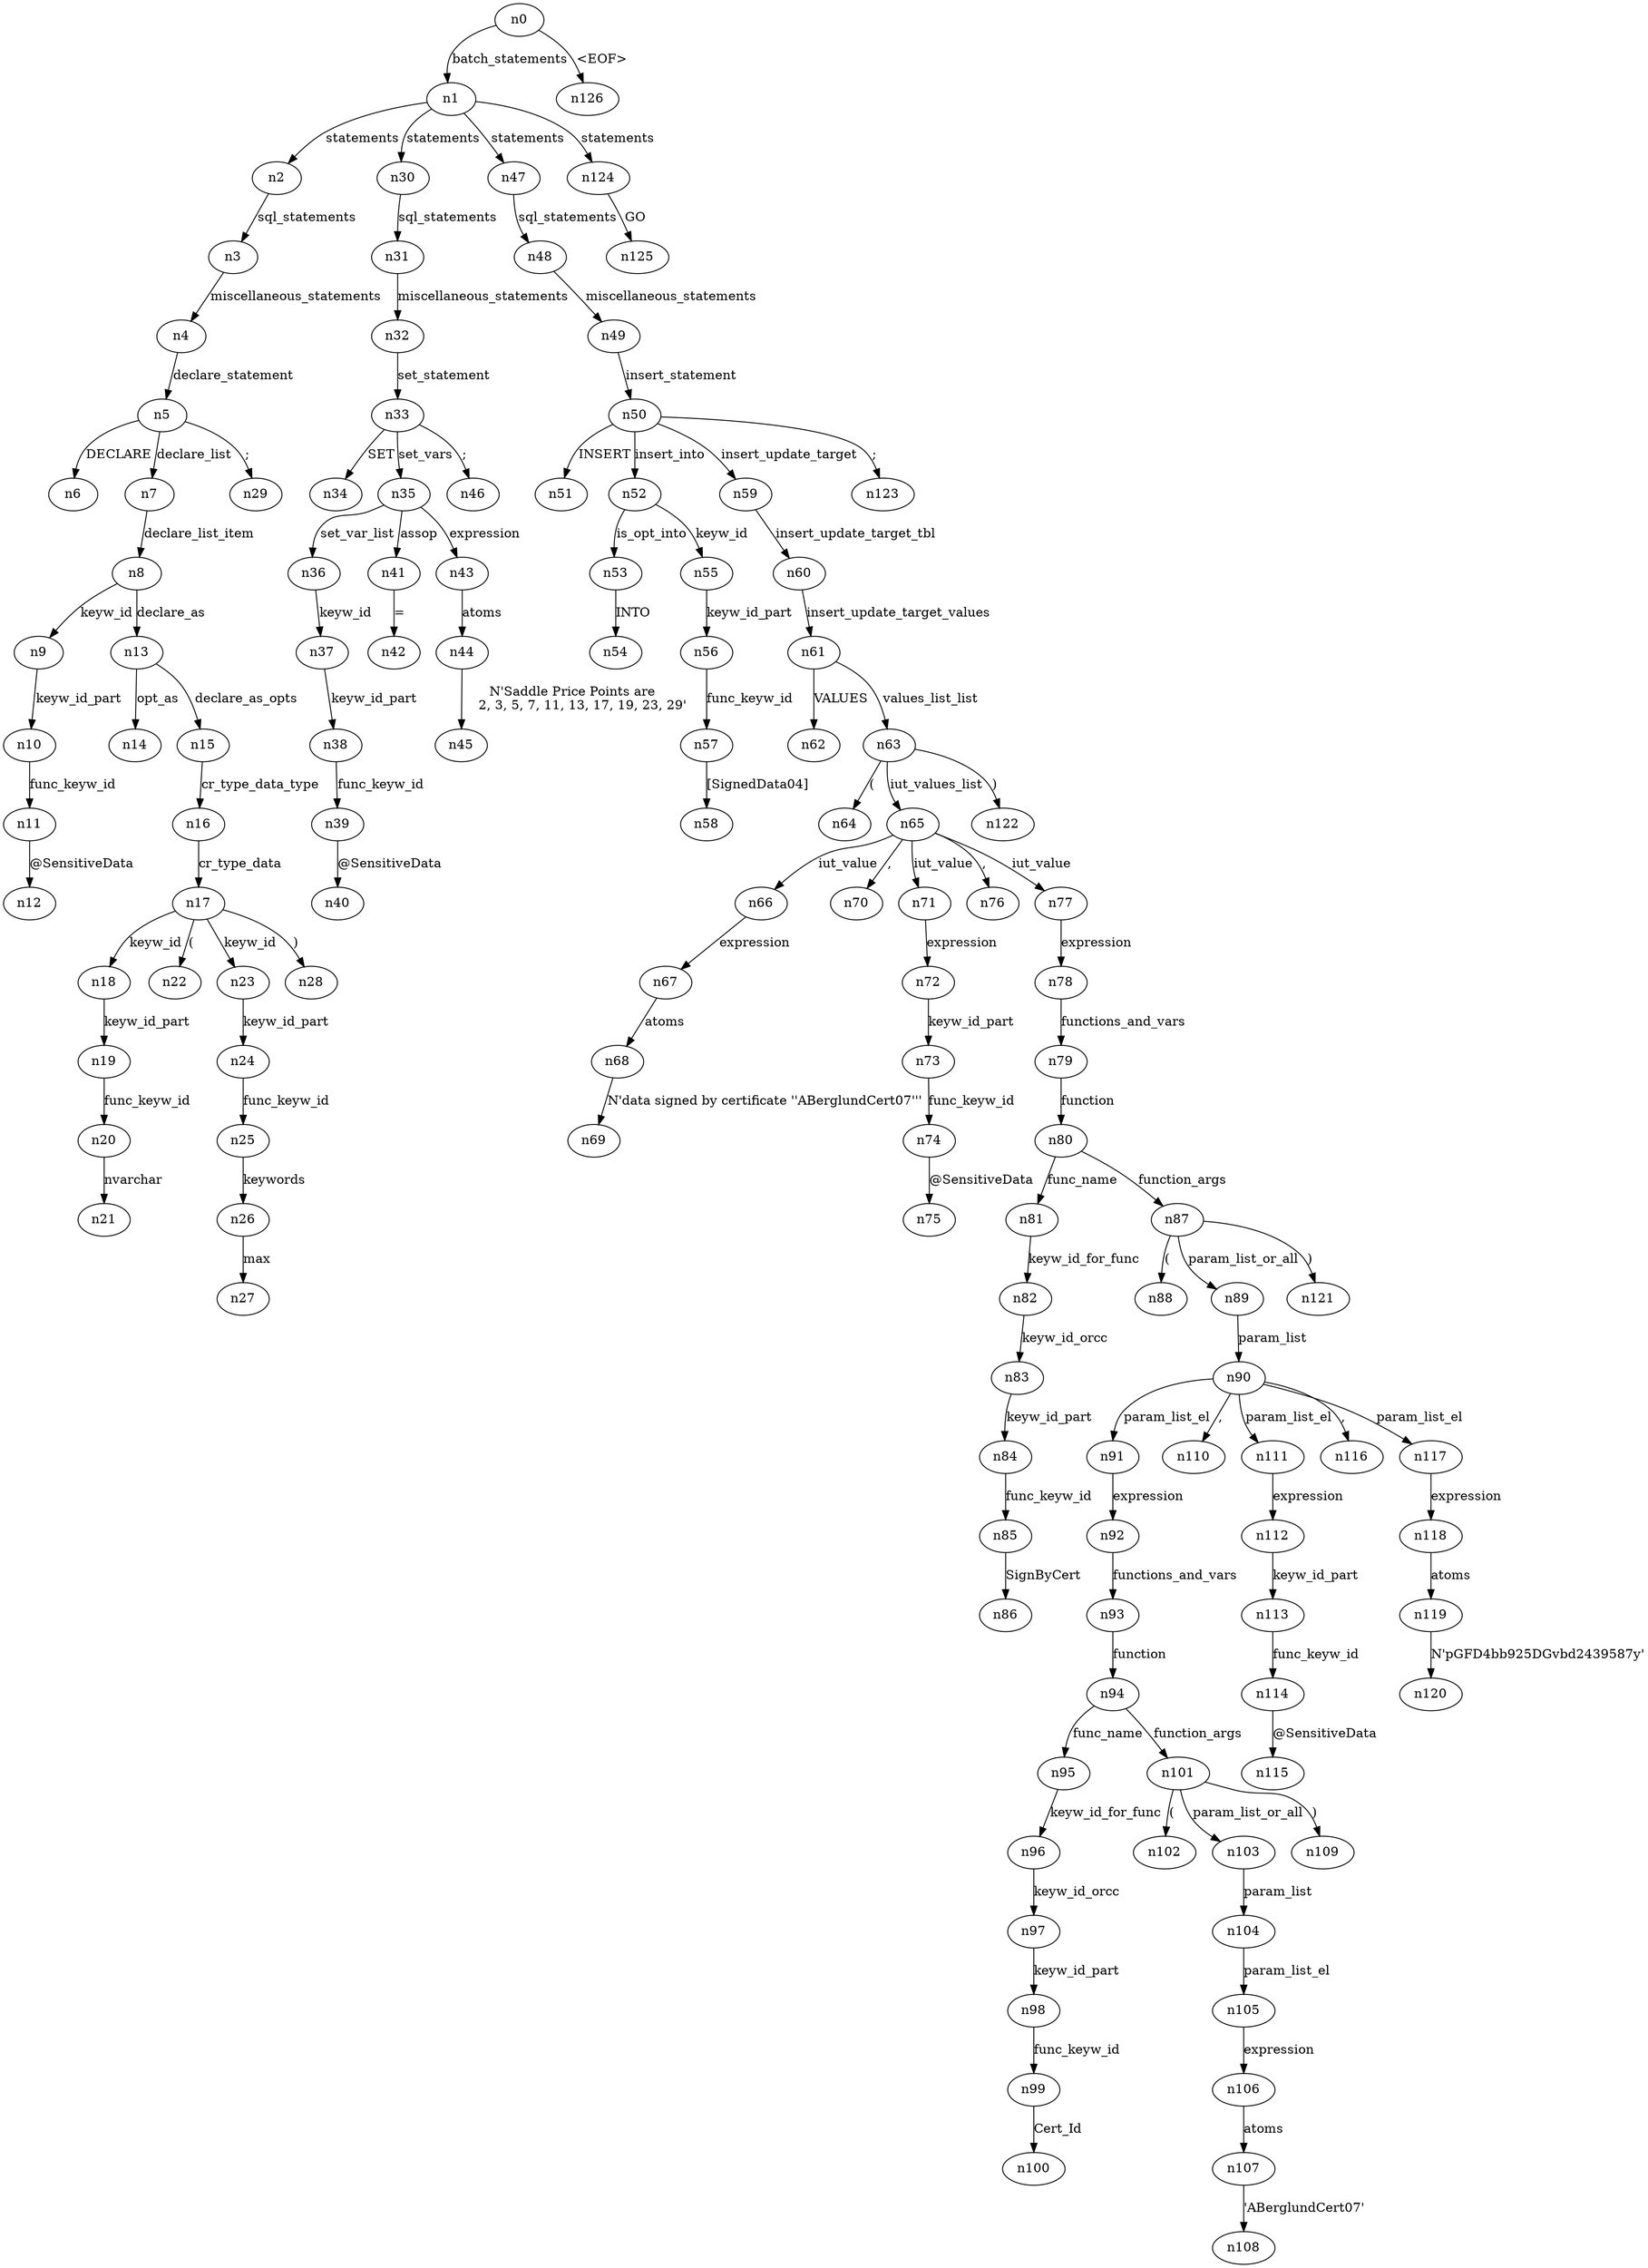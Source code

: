digraph ParseTree {
  n0 -> n1 [label="batch_statements"];
  n1 -> n2 [label="statements"];
  n2 -> n3 [label="sql_statements"];
  n3 -> n4 [label="miscellaneous_statements"];
  n4 -> n5 [label="declare_statement"];
  n5 -> n6 [label="DECLARE"];
  n5 -> n7 [label="declare_list"];
  n7 -> n8 [label="declare_list_item"];
  n8 -> n9 [label="keyw_id"];
  n9 -> n10 [label="keyw_id_part"];
  n10 -> n11 [label="func_keyw_id"];
  n11 -> n12 [label="@SensitiveData"];
  n8 -> n13 [label="declare_as"];
  n13 -> n14 [label="opt_as"];
  n13 -> n15 [label="declare_as_opts"];
  n15 -> n16 [label="cr_type_data_type"];
  n16 -> n17 [label="cr_type_data"];
  n17 -> n18 [label="keyw_id"];
  n18 -> n19 [label="keyw_id_part"];
  n19 -> n20 [label="func_keyw_id"];
  n20 -> n21 [label="nvarchar"];
  n17 -> n22 [label="("];
  n17 -> n23 [label="keyw_id"];
  n23 -> n24 [label="keyw_id_part"];
  n24 -> n25 [label="func_keyw_id"];
  n25 -> n26 [label="keywords"];
  n26 -> n27 [label="max"];
  n17 -> n28 [label=")"];
  n5 -> n29 [label=";"];
  n1 -> n30 [label="statements"];
  n30 -> n31 [label="sql_statements"];
  n31 -> n32 [label="miscellaneous_statements"];
  n32 -> n33 [label="set_statement"];
  n33 -> n34 [label="SET"];
  n33 -> n35 [label="set_vars"];
  n35 -> n36 [label="set_var_list"];
  n36 -> n37 [label="keyw_id"];
  n37 -> n38 [label="keyw_id_part"];
  n38 -> n39 [label="func_keyw_id"];
  n39 -> n40 [label="@SensitiveData"];
  n35 -> n41 [label="assop"];
  n41 -> n42 [label="="];
  n35 -> n43 [label="expression"];
  n43 -> n44 [label="atoms"];
  n44 -> n45 [label="N'Saddle Price Points are 
    2, 3, 5, 7, 11, 13, 17, 19, 23, 29'"];
  n33 -> n46 [label=";"];
  n1 -> n47 [label="statements"];
  n47 -> n48 [label="sql_statements"];
  n48 -> n49 [label="miscellaneous_statements"];
  n49 -> n50 [label="insert_statement"];
  n50 -> n51 [label="INSERT"];
  n50 -> n52 [label="insert_into"];
  n52 -> n53 [label="is_opt_into"];
  n53 -> n54 [label="INTO"];
  n52 -> n55 [label="keyw_id"];
  n55 -> n56 [label="keyw_id_part"];
  n56 -> n57 [label="func_keyw_id"];
  n57 -> n58 [label="[SignedData04]"];
  n50 -> n59 [label="insert_update_target"];
  n59 -> n60 [label="insert_update_target_tbl"];
  n60 -> n61 [label="insert_update_target_values"];
  n61 -> n62 [label="VALUES"];
  n61 -> n63 [label="values_list_list"];
  n63 -> n64 [label="("];
  n63 -> n65 [label="iut_values_list"];
  n65 -> n66 [label="iut_value"];
  n66 -> n67 [label="expression"];
  n67 -> n68 [label="atoms"];
  n68 -> n69 [label="N'data signed by certificate ''ABerglundCert07'''"];
  n65 -> n70 [label=","];
  n65 -> n71 [label="iut_value"];
  n71 -> n72 [label="expression"];
  n72 -> n73 [label="keyw_id_part"];
  n73 -> n74 [label="func_keyw_id"];
  n74 -> n75 [label="@SensitiveData"];
  n65 -> n76 [label=","];
  n65 -> n77 [label="iut_value"];
  n77 -> n78 [label="expression"];
  n78 -> n79 [label="functions_and_vars"];
  n79 -> n80 [label="function"];
  n80 -> n81 [label="func_name"];
  n81 -> n82 [label="keyw_id_for_func"];
  n82 -> n83 [label="keyw_id_orcc"];
  n83 -> n84 [label="keyw_id_part"];
  n84 -> n85 [label="func_keyw_id"];
  n85 -> n86 [label="SignByCert"];
  n80 -> n87 [label="function_args"];
  n87 -> n88 [label="("];
  n87 -> n89 [label="param_list_or_all"];
  n89 -> n90 [label="param_list"];
  n90 -> n91 [label="param_list_el"];
  n91 -> n92 [label="expression"];
  n92 -> n93 [label="functions_and_vars"];
  n93 -> n94 [label="function"];
  n94 -> n95 [label="func_name"];
  n95 -> n96 [label="keyw_id_for_func"];
  n96 -> n97 [label="keyw_id_orcc"];
  n97 -> n98 [label="keyw_id_part"];
  n98 -> n99 [label="func_keyw_id"];
  n99 -> n100 [label="Cert_Id"];
  n94 -> n101 [label="function_args"];
  n101 -> n102 [label="("];
  n101 -> n103 [label="param_list_or_all"];
  n103 -> n104 [label="param_list"];
  n104 -> n105 [label="param_list_el"];
  n105 -> n106 [label="expression"];
  n106 -> n107 [label="atoms"];
  n107 -> n108 [label="'ABerglundCert07'"];
  n101 -> n109 [label=")"];
  n90 -> n110 [label=","];
  n90 -> n111 [label="param_list_el"];
  n111 -> n112 [label="expression"];
  n112 -> n113 [label="keyw_id_part"];
  n113 -> n114 [label="func_keyw_id"];
  n114 -> n115 [label="@SensitiveData"];
  n90 -> n116 [label=","];
  n90 -> n117 [label="param_list_el"];
  n117 -> n118 [label="expression"];
  n118 -> n119 [label="atoms"];
  n119 -> n120 [label="N'pGFD4bb925DGvbd2439587y'"];
  n87 -> n121 [label=")"];
  n63 -> n122 [label=")"];
  n50 -> n123 [label=";"];
  n1 -> n124 [label="statements"];
  n124 -> n125 [label="GO"];
  n0 -> n126 [label="<EOF>"];
}